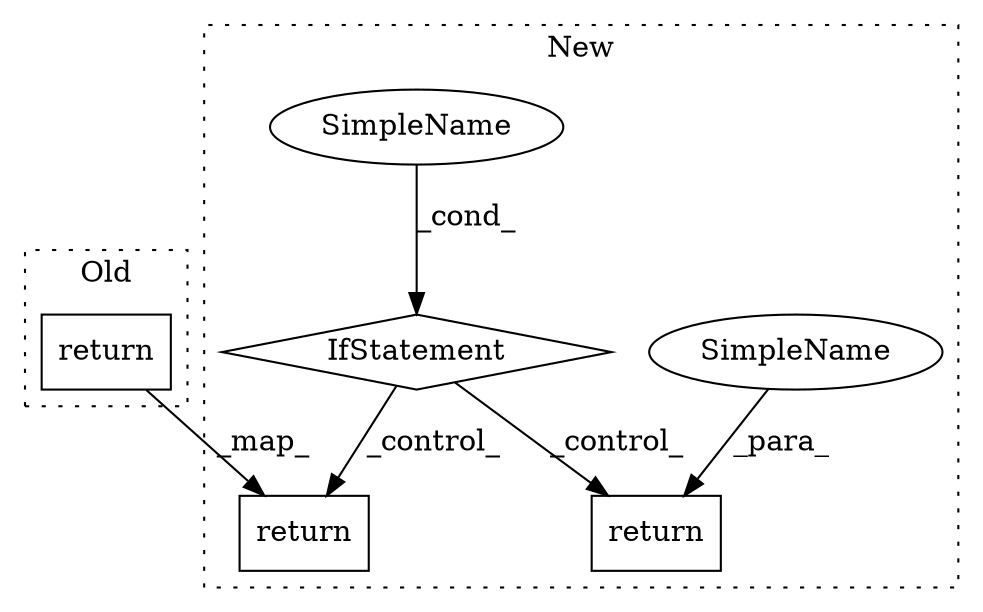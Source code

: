 digraph G {
subgraph cluster0 {
1 [label="return" a="41" s="1291" l="12" shape="box"];
label = "Old";
style="dotted";
}
subgraph cluster1 {
2 [label="return" a="41" s="2272" l="14" shape="box"];
3 [label="SimpleName" a="42" s="" l="" shape="ellipse"];
4 [label="IfStatement" a="25" s="1775,1800" l="4,2" shape="diamond"];
5 [label="return" a="41" s="2143" l="14" shape="box"];
6 [label="SimpleName" a="42" s="" l="" shape="ellipse"];
label = "New";
style="dotted";
}
1 -> 2 [label="_map_"];
3 -> 4 [label="_cond_"];
4 -> 2 [label="_control_"];
4 -> 5 [label="_control_"];
6 -> 5 [label="_para_"];
}